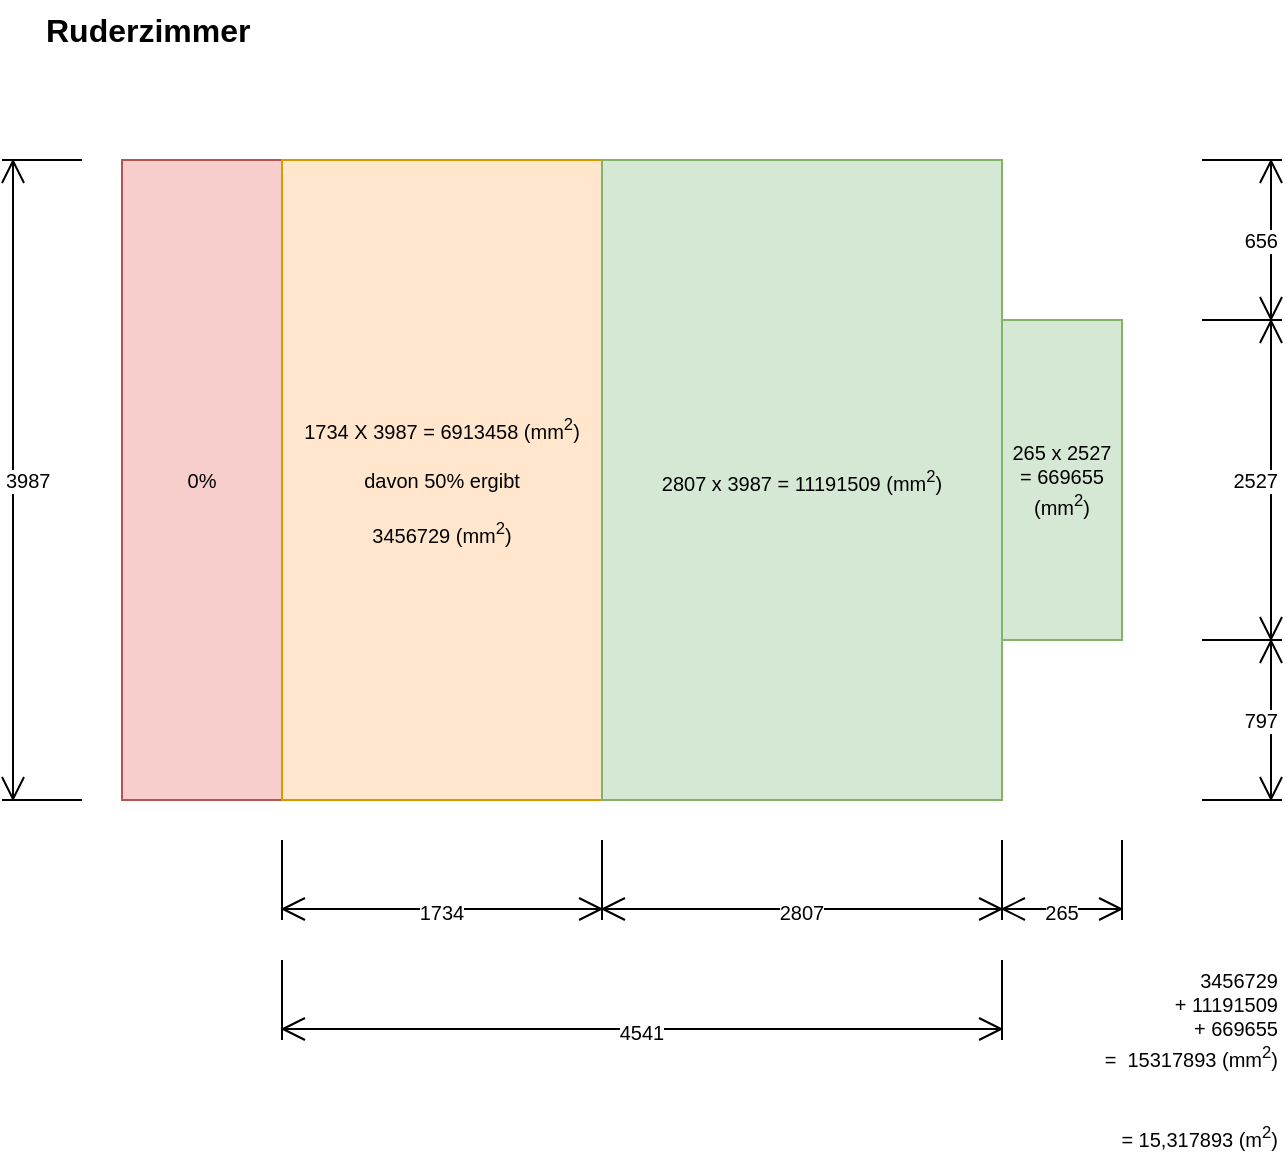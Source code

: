 <mxfile version="20.0.4" type="github" pages="3">
  <diagram id="CSa5qXbMmdBcm2d1L7wk" name="Ruderzimmer">
    <mxGraphModel dx="1422" dy="762" grid="1" gridSize="10" guides="1" tooltips="1" connect="1" arrows="1" fold="1" page="1" pageScale="1" pageWidth="827" pageHeight="1169" math="0" shadow="0">
      <root>
        <mxCell id="0" />
        <mxCell id="1" parent="0" />
        <mxCell id="sQzfj27IZOgIWoUDwKMh-1" value="265" style="shape=dimension;whiteSpace=wrap;html=1;align=center;points=[];verticalAlign=bottom;spacingBottom=-5;labelBackgroundColor=#ffffff;fontSize=10;" vertex="1" parent="1">
          <mxGeometry x="600" y="500" width="60" height="40" as="geometry" />
        </mxCell>
        <mxCell id="sQzfj27IZOgIWoUDwKMh-2" value="0%" style="rounded=0;whiteSpace=wrap;html=1;fillColor=#f8cecc;strokeColor=#b85450;fontSize=10;" vertex="1" parent="1">
          <mxGeometry x="160" y="160" width="80" height="320" as="geometry" />
        </mxCell>
        <mxCell id="sQzfj27IZOgIWoUDwKMh-3" value="3987" style="shape=dimension;direction=south;whiteSpace=wrap;html=1;align=left;points=[];verticalAlign=middle;labelBackgroundColor=#ffffff;fontSize=10;" vertex="1" parent="1">
          <mxGeometry x="100" y="160" width="40" height="320" as="geometry" />
        </mxCell>
        <mxCell id="sQzfj27IZOgIWoUDwKMh-4" value="265 x 2527 = 669655 (mm&lt;sup&gt;2&lt;/sup&gt;)" style="rounded=0;whiteSpace=wrap;html=1;fillColor=#d5e8d4;strokeColor=#82b366;fontSize=10;" vertex="1" parent="1">
          <mxGeometry x="600" y="240" width="60" height="160" as="geometry" />
        </mxCell>
        <mxCell id="sQzfj27IZOgIWoUDwKMh-8" value="2527" style="shape=dimension;direction=north;whiteSpace=wrap;html=1;align=right;points=[];verticalAlign=middle;labelBackgroundColor=#ffffff;fontSize=10;" vertex="1" parent="1">
          <mxGeometry x="700" y="240" width="40" height="160" as="geometry" />
        </mxCell>
        <mxCell id="sQzfj27IZOgIWoUDwKMh-14" value="1734 X 3987 = 6913458 (mm&lt;sup&gt;2&lt;/sup&gt;) &lt;br&gt;&lt;br&gt;&lt;div&gt;davon 50% ergibt&lt;/div&gt;&lt;div&gt;&lt;br&gt;&lt;/div&gt;&lt;div&gt;3456729 (mm&lt;sup&gt;2&lt;/sup&gt;)&lt;/div&gt;" style="rounded=0;whiteSpace=wrap;html=1;fillColor=#ffe6cc;strokeColor=#d79b00;fontSize=10;" vertex="1" parent="1">
          <mxGeometry x="240" y="160" width="160" height="320" as="geometry" />
        </mxCell>
        <mxCell id="sQzfj27IZOgIWoUDwKMh-15" value="2807 x 3987 = 11191509 (mm&lt;sup&gt;2&lt;/sup&gt;)" style="rounded=0;whiteSpace=wrap;html=1;fillColor=#d5e8d4;strokeColor=#82b366;fontSize=10;" vertex="1" parent="1">
          <mxGeometry x="400" y="160" width="200" height="320" as="geometry" />
        </mxCell>
        <mxCell id="sQzfj27IZOgIWoUDwKMh-16" value="656" style="shape=dimension;direction=north;whiteSpace=wrap;html=1;align=right;points=[];verticalAlign=middle;labelBackgroundColor=#ffffff;fontSize=10;" vertex="1" parent="1">
          <mxGeometry x="700" y="160" width="40" height="80" as="geometry" />
        </mxCell>
        <mxCell id="sQzfj27IZOgIWoUDwKMh-17" value="797" style="shape=dimension;direction=north;whiteSpace=wrap;html=1;align=right;points=[];verticalAlign=middle;labelBackgroundColor=#ffffff;fontSize=10;" vertex="1" parent="1">
          <mxGeometry x="700" y="400" width="40" height="80" as="geometry" />
        </mxCell>
        <mxCell id="sQzfj27IZOgIWoUDwKMh-18" value="2807" style="shape=dimension;whiteSpace=wrap;html=1;align=center;points=[];verticalAlign=bottom;spacingBottom=-5;labelBackgroundColor=#ffffff;fontSize=10;" vertex="1" parent="1">
          <mxGeometry x="400" y="500" width="200" height="40" as="geometry" />
        </mxCell>
        <mxCell id="sQzfj27IZOgIWoUDwKMh-19" value="4541" style="shape=dimension;whiteSpace=wrap;html=1;align=center;points=[];verticalAlign=bottom;spacingBottom=-5;labelBackgroundColor=#ffffff;fontSize=10;" vertex="1" parent="1">
          <mxGeometry x="240" y="560" width="360" height="40" as="geometry" />
        </mxCell>
        <mxCell id="sQzfj27IZOgIWoUDwKMh-20" value="1734" style="shape=dimension;whiteSpace=wrap;html=1;align=center;points=[];verticalAlign=bottom;spacingBottom=-5;labelBackgroundColor=#ffffff;fontSize=10;" vertex="1" parent="1">
          <mxGeometry x="240" y="500" width="160" height="40" as="geometry" />
        </mxCell>
        <mxCell id="sQzfj27IZOgIWoUDwKMh-21" value="3456729&lt;br&gt;&lt;div&gt;+ 11191509&lt;br&gt;+ 669655&lt;br&gt;=&amp;nbsp; 15317893 (mm&lt;sup&gt;2&lt;/sup&gt;)&lt;br&gt;&lt;/div&gt;&lt;br&gt;&lt;br&gt;= 15,317893 (m&lt;sup&gt;2&lt;/sup&gt;)" style="text;html=1;strokeColor=none;fillColor=none;align=right;verticalAlign=middle;whiteSpace=wrap;rounded=0;fontSize=10;fontColor=none;" vertex="1" parent="1">
          <mxGeometry x="640" y="590" width="100" height="40" as="geometry" />
        </mxCell>
        <mxCell id="sQzfj27IZOgIWoUDwKMh-24" value="Ruderzimmer" style="text;html=1;strokeColor=none;fillColor=none;align=left;verticalAlign=middle;whiteSpace=wrap;rounded=0;fontStyle=1;fontSize=16;" vertex="1" parent="1">
          <mxGeometry x="120" y="80" width="160" height="30" as="geometry" />
        </mxCell>
      </root>
    </mxGraphModel>
  </diagram>
  <diagram id="X6rc-tUkhDs7_zAdfxBk" name="Flur">
    <mxGraphModel dx="1422" dy="762" grid="1" gridSize="10" guides="1" tooltips="1" connect="1" arrows="1" fold="1" page="1" pageScale="1" pageWidth="827" pageHeight="1169" math="0" shadow="0">
      <root>
        <mxCell id="0" />
        <mxCell id="1" parent="0" />
        <mxCell id="pvsXfnrJaJvz6GsHt6UB-3" value="1725" style="shape=dimension;direction=south;whiteSpace=wrap;html=1;align=left;points=[];verticalAlign=middle;labelBackgroundColor=#ffffff;fontSize=10;" vertex="1" parent="1">
          <mxGeometry x="180" y="120" width="40" height="240" as="geometry" />
        </mxCell>
        <mxCell id="pvsXfnrJaJvz6GsHt6UB-7" value="1725 x 1080&lt;br&gt;= 1863000 (mm&lt;sup&gt;2&lt;/sup&gt;)" style="rounded=0;whiteSpace=wrap;html=1;fillColor=#d5e8d4;strokeColor=#82b366;fontSize=10;" vertex="1" parent="1">
          <mxGeometry x="240" y="120" width="120" height="240" as="geometry" />
        </mxCell>
        <mxCell id="pvsXfnrJaJvz6GsHt6UB-12" value="1080" style="shape=dimension;whiteSpace=wrap;html=1;align=center;points=[];verticalAlign=bottom;spacingBottom=-5;labelBackgroundColor=#ffffff;fontSize=10;" vertex="1" parent="1">
          <mxGeometry x="240" y="380" width="120" height="40" as="geometry" />
        </mxCell>
        <mxCell id="pvsXfnrJaJvz6GsHt6UB-13" value="&lt;br&gt;&lt;div&gt;1863000 (mm&lt;sup&gt;2&lt;/sup&gt;)&lt;br&gt;&lt;/div&gt;&lt;br&gt;= 1,863000 (m&lt;sup&gt;2&lt;/sup&gt;)" style="text;html=1;strokeColor=none;fillColor=none;align=right;verticalAlign=middle;whiteSpace=wrap;rounded=0;fontSize=10;fontColor=none;" vertex="1" parent="1">
          <mxGeometry x="414" y="220" width="100" height="40" as="geometry" />
        </mxCell>
        <mxCell id="pvsXfnrJaJvz6GsHt6UB-14" value="Flur" style="text;html=1;strokeColor=none;fillColor=none;align=left;verticalAlign=middle;whiteSpace=wrap;rounded=0;fontStyle=1;fontSize=16;" vertex="1" parent="1">
          <mxGeometry x="120" y="80" width="160" height="30" as="geometry" />
        </mxCell>
      </root>
    </mxGraphModel>
  </diagram>
  <diagram id="yc9DwopKEaXccD5_II3W" name="Bad">
    <mxGraphModel dx="1422" dy="762" grid="1" gridSize="10" guides="1" tooltips="1" connect="1" arrows="1" fold="1" page="1" pageScale="1" pageWidth="827" pageHeight="1169" math="0" shadow="0">
      <root>
        <mxCell id="0" />
        <mxCell id="1" parent="0" />
        <mxCell id="mtiANbGwsNEHT-Cs2vWS-1" value="1361" style="shape=dimension;whiteSpace=wrap;html=1;align=center;points=[];verticalAlign=bottom;spacingBottom=-5;labelBackgroundColor=#ffffff;fontSize=10;" vertex="1" parent="1">
          <mxGeometry x="200" y="470" width="280" height="40" as="geometry" />
        </mxCell>
        <mxCell id="mtiANbGwsNEHT-Cs2vWS-2" value="1361 x 1017 = 1384137  (mm&lt;sup&gt;2&lt;/sup&gt;)" style="rounded=0;whiteSpace=wrap;html=1;fillColor=#d5e8d4;strokeColor=#82b366;fontSize=10;" vertex="1" parent="1">
          <mxGeometry x="200" y="270" width="280" height="160" as="geometry" />
        </mxCell>
        <mxCell id="mtiANbGwsNEHT-Cs2vWS-3" value="1184" style="shape=dimension;direction=south;whiteSpace=wrap;html=1;align=left;points=[];verticalAlign=middle;labelBackgroundColor=#ffffff;fontSize=10;" vertex="1" parent="1">
          <mxGeometry x="120" y="230" width="40" height="200" as="geometry" />
        </mxCell>
        <mxCell id="mtiANbGwsNEHT-Cs2vWS-4" value="1183 x 171 = 202293 (mm&lt;sup&gt;2&lt;/sup&gt;)" style="rounded=0;whiteSpace=wrap;html=1;fillColor=#d5e8d4;strokeColor=#82b366;fontSize=10;" vertex="1" parent="1">
          <mxGeometry x="200" y="230" width="240" height="40" as="geometry" />
        </mxCell>
        <mxCell id="mtiANbGwsNEHT-Cs2vWS-5" value="" style="rounded=0;whiteSpace=wrap;html=1;fillColor=#ffe6cc;strokeColor=#d79b00;fontSize=10;" vertex="1" parent="1">
          <mxGeometry x="480" y="310" width="40" height="120" as="geometry" />
        </mxCell>
        <mxCell id="mtiANbGwsNEHT-Cs2vWS-6" value="171" style="shape=dimension;direction=north;whiteSpace=wrap;html=1;align=right;points=[];verticalAlign=middle;labelBackgroundColor=#ffffff;fontSize=10;" vertex="1" parent="1">
          <mxGeometry x="560" y="230" width="40" height="40" as="geometry" />
        </mxCell>
        <mxCell id="mtiANbGwsNEHT-Cs2vWS-7" value="256" style="shape=dimension;direction=north;whiteSpace=wrap;html=1;align=right;points=[];verticalAlign=middle;labelBackgroundColor=#ffffff;fontSize=10;" vertex="1" parent="1">
          <mxGeometry x="560" y="270" width="40" height="40" as="geometry" />
        </mxCell>
        <mxCell id="mtiANbGwsNEHT-Cs2vWS-8" value="760" style="shape=dimension;direction=north;whiteSpace=wrap;html=1;align=right;points=[];verticalAlign=middle;labelBackgroundColor=#ffffff;fontSize=10;" vertex="1" parent="1">
          <mxGeometry x="560" y="310" width="40" height="120" as="geometry" />
        </mxCell>
        <mxCell id="mtiANbGwsNEHT-Cs2vWS-9" value="1183" style="shape=dimension;direction=west;whiteSpace=wrap;html=1;align=center;points=[];verticalAlign=top;spacingTop=-8;labelBackgroundColor=#ffffff;fontSize=10;" vertex="1" parent="1">
          <mxGeometry x="200" y="150" width="240" height="40" as="geometry" />
        </mxCell>
        <mxCell id="mtiANbGwsNEHT-Cs2vWS-10" value="177" style="shape=dimension;direction=west;whiteSpace=wrap;html=1;align=center;points=[];verticalAlign=top;spacingTop=-8;labelBackgroundColor=#ffffff;fontSize=10;" vertex="1" parent="1">
          <mxGeometry x="440" y="150" width="40" height="40" as="geometry" />
        </mxCell>
        <mxCell id="mtiANbGwsNEHT-Cs2vWS-11" value="265" style="shape=dimension;direction=west;whiteSpace=wrap;html=1;align=center;points=[];verticalAlign=top;spacingTop=-8;labelBackgroundColor=#ffffff;fontSize=10;" vertex="1" parent="1">
          <mxGeometry x="480" y="150" width="40" height="40" as="geometry" />
        </mxCell>
        <mxCell id="mtiANbGwsNEHT-Cs2vWS-12" value="1017" style="shape=dimension;direction=north;whiteSpace=wrap;html=1;align=right;points=[];verticalAlign=middle;labelBackgroundColor=#ffffff;fontSize=10;" vertex="1" parent="1">
          <mxGeometry x="640" y="270" width="40" height="160" as="geometry" />
        </mxCell>
        <mxCell id="mtiANbGwsNEHT-Cs2vWS-13" value="202293&lt;br&gt;&lt;div&gt;+ 1384137&lt;br&gt;= 1586430 &lt;br&gt;&lt;/div&gt;&lt;br&gt;&lt;br&gt;= 1,58 (m&lt;sup&gt;2&lt;/sup&gt;)" style="text;html=1;strokeColor=none;fillColor=none;align=right;verticalAlign=middle;whiteSpace=wrap;rounded=0;fontSize=10;fontColor=none;" vertex="1" parent="1">
          <mxGeometry x="610" y="480" width="100" height="40" as="geometry" />
        </mxCell>
        <mxCell id="1YfKz_EJvu64baT023gT-1" value="Bad" style="text;html=1;strokeColor=none;fillColor=none;align=left;verticalAlign=middle;whiteSpace=wrap;rounded=0;fontStyle=1;fontSize=16;" vertex="1" parent="1">
          <mxGeometry x="120" y="80" width="160" height="30" as="geometry" />
        </mxCell>
      </root>
    </mxGraphModel>
  </diagram>
</mxfile>
